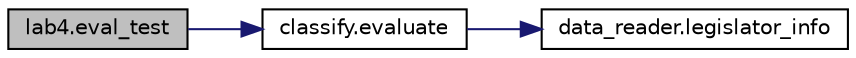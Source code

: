 digraph "lab4.eval_test"
{
  edge [fontname="Helvetica",fontsize="10",labelfontname="Helvetica",labelfontsize="10"];
  node [fontname="Helvetica",fontsize="10",shape=record];
  rankdir="LR";
  Node1 [label="lab4.eval_test",height=0.2,width=0.4,color="black", fillcolor="grey75", style="filled", fontcolor="black"];
  Node1 -> Node2 [color="midnightblue",fontsize="10",style="solid",fontname="Helvetica"];
  Node2 [label="classify.evaluate",height=0.2,width=0.4,color="black", fillcolor="white", style="filled",URL="$namespaceclassify.html#a54e0f202c3873fb6293abb16a348b873"];
  Node2 -> Node3 [color="midnightblue",fontsize="10",style="solid",fontname="Helvetica"];
  Node3 [label="data_reader.legislator_info",height=0.2,width=0.4,color="black", fillcolor="white", style="filled",URL="$namespacedata__reader.html#ae6d7a3d1c3644c57a762604d7521784f"];
}
